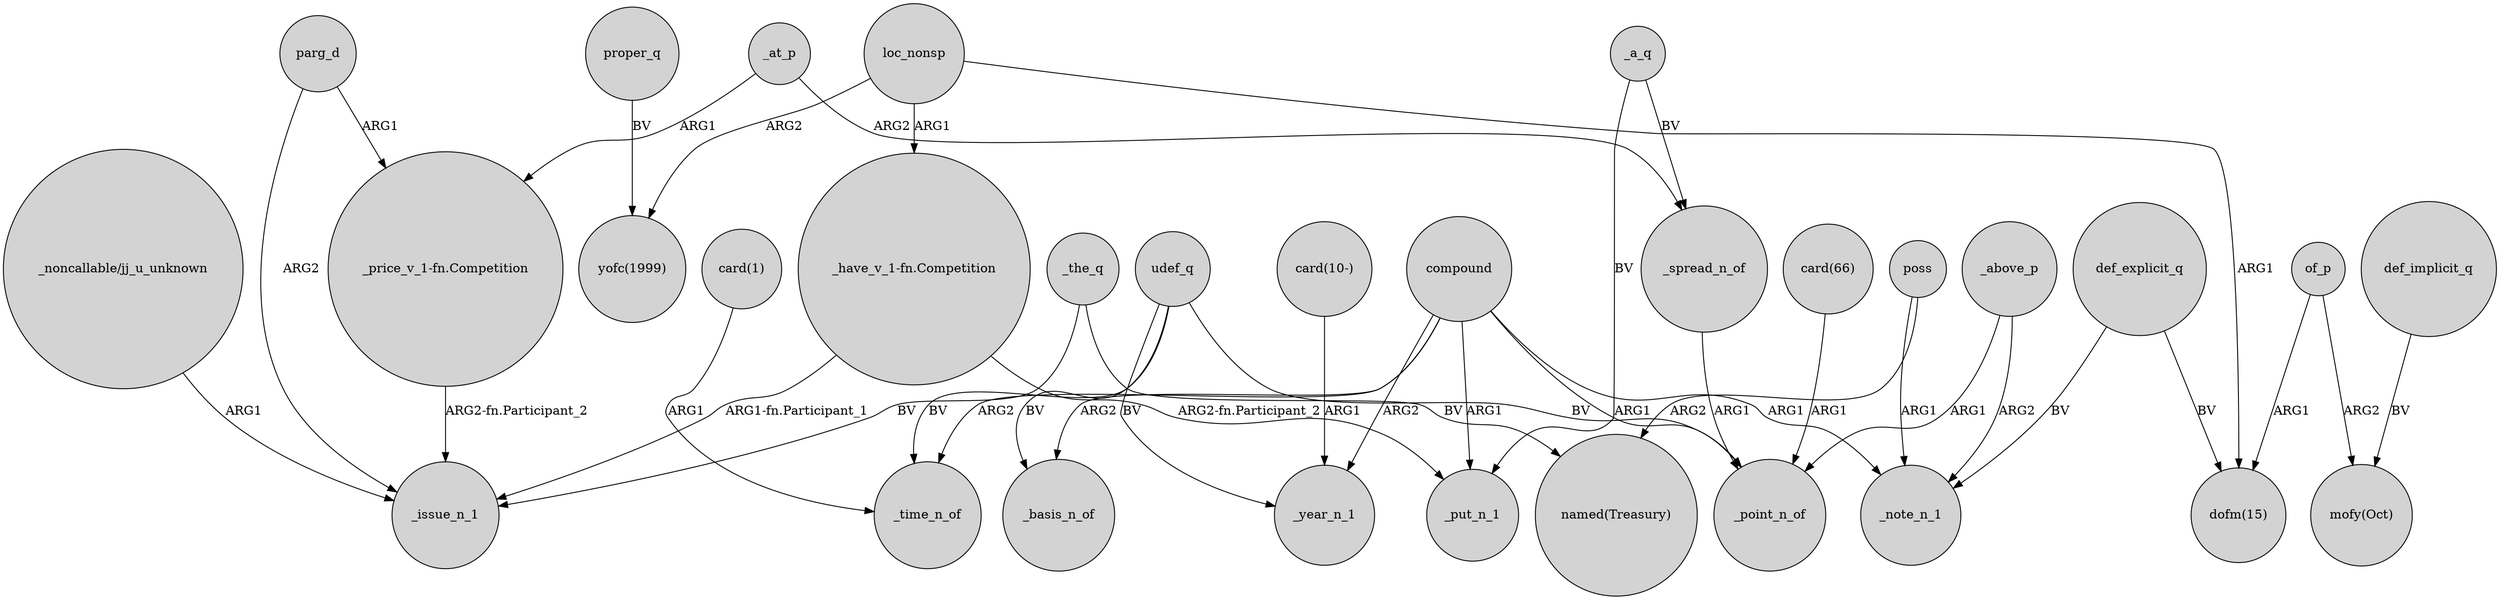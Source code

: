 digraph {
	node [shape=circle style=filled]
	loc_nonsp -> "yofc(1999)" [label=ARG2]
	"_noncallable/jj_u_unknown" -> _issue_n_1 [label=ARG1]
	udef_q -> _time_n_of [label=BV]
	udef_q -> _basis_n_of [label=BV]
	of_p -> "mofy(Oct)" [label=ARG2]
	poss -> "named(Treasury)" [label=ARG2]
	_above_p -> _point_n_of [label=ARG1]
	_at_p -> "_price_v_1-fn.Competition" [label=ARG1]
	proper_q -> "yofc(1999)" [label=BV]
	"_price_v_1-fn.Competition" -> _issue_n_1 [label="ARG2-fn.Participant_2"]
	def_explicit_q -> _note_n_1 [label=BV]
	compound -> _year_n_1 [label=ARG2]
	_at_p -> _spread_n_of [label=ARG2]
	compound -> _note_n_1 [label=ARG1]
	"_have_v_1-fn.Competition" -> _issue_n_1 [label="ARG1-fn.Participant_1"]
	loc_nonsp -> "_have_v_1-fn.Competition" [label=ARG1]
	def_implicit_q -> "mofy(Oct)" [label=BV]
	"card(1)" -> _time_n_of [label=ARG1]
	compound -> _time_n_of [label=ARG2]
	poss -> _note_n_1 [label=ARG1]
	_above_p -> _note_n_1 [label=ARG2]
	_the_q -> "named(Treasury)" [label=BV]
	"_have_v_1-fn.Competition" -> _put_n_1 [label="ARG2-fn.Participant_2"]
	_spread_n_of -> _point_n_of [label=ARG1]
	parg_d -> _issue_n_1 [label=ARG2]
	_a_q -> _spread_n_of [label=BV]
	compound -> _point_n_of [label=ARG1]
	def_explicit_q -> "dofm(15)" [label=BV]
	"card(10-)" -> _year_n_1 [label=ARG1]
	udef_q -> _year_n_1 [label=BV]
	of_p -> "dofm(15)" [label=ARG1]
	udef_q -> _point_n_of [label=BV]
	parg_d -> "_price_v_1-fn.Competition" [label=ARG1]
	_a_q -> _put_n_1 [label=BV]
	compound -> _put_n_1 [label=ARG1]
	"card(66)" -> _point_n_of [label=ARG1]
	compound -> _basis_n_of [label=ARG2]
	loc_nonsp -> "dofm(15)" [label=ARG1]
	_the_q -> _issue_n_1 [label=BV]
}

